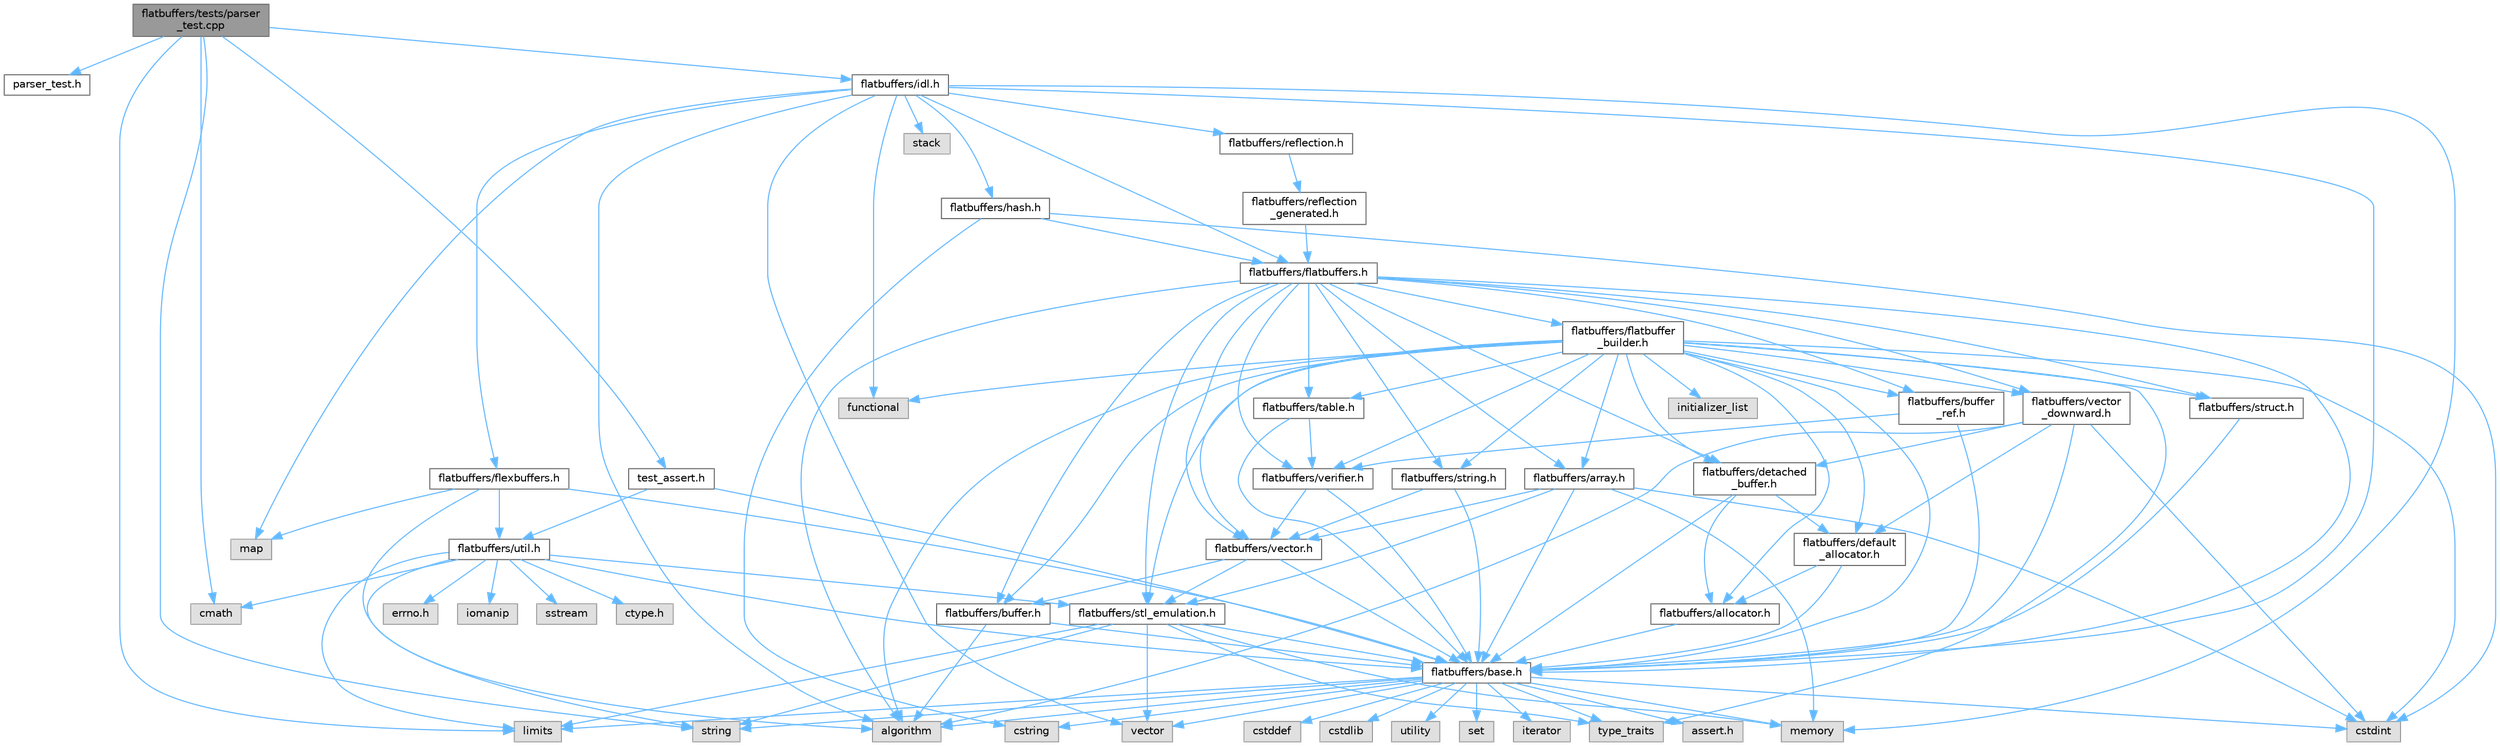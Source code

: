 digraph "flatbuffers/tests/parser_test.cpp"
{
 // LATEX_PDF_SIZE
  bgcolor="transparent";
  edge [fontname=Helvetica,fontsize=10,labelfontname=Helvetica,labelfontsize=10];
  node [fontname=Helvetica,fontsize=10,shape=box,height=0.2,width=0.4];
  Node1 [id="Node000001",label="flatbuffers/tests/parser\l_test.cpp",height=0.2,width=0.4,color="gray40", fillcolor="grey60", style="filled", fontcolor="black",tooltip=" "];
  Node1 -> Node2 [id="edge121_Node000001_Node000002",color="steelblue1",style="solid",tooltip=" "];
  Node2 [id="Node000002",label="parser_test.h",height=0.2,width=0.4,color="grey40", fillcolor="white", style="filled",URL="$parser__test_8h.html",tooltip=" "];
  Node1 -> Node3 [id="edge122_Node000001_Node000003",color="steelblue1",style="solid",tooltip=" "];
  Node3 [id="Node000003",label="cmath",height=0.2,width=0.4,color="grey60", fillcolor="#E0E0E0", style="filled",tooltip=" "];
  Node1 -> Node4 [id="edge123_Node000001_Node000004",color="steelblue1",style="solid",tooltip=" "];
  Node4 [id="Node000004",label="limits",height=0.2,width=0.4,color="grey60", fillcolor="#E0E0E0", style="filled",tooltip=" "];
  Node1 -> Node5 [id="edge124_Node000001_Node000005",color="steelblue1",style="solid",tooltip=" "];
  Node5 [id="Node000005",label="string",height=0.2,width=0.4,color="grey60", fillcolor="#E0E0E0", style="filled",tooltip=" "];
  Node1 -> Node6 [id="edge125_Node000001_Node000006",color="steelblue1",style="solid",tooltip=" "];
  Node6 [id="Node000006",label="flatbuffers/idl.h",height=0.2,width=0.4,color="grey40", fillcolor="white", style="filled",URL="$idl_8h.html",tooltip=" "];
  Node6 -> Node7 [id="edge126_Node000006_Node000007",color="steelblue1",style="solid",tooltip=" "];
  Node7 [id="Node000007",label="algorithm",height=0.2,width=0.4,color="grey60", fillcolor="#E0E0E0", style="filled",tooltip=" "];
  Node6 -> Node8 [id="edge127_Node000006_Node000008",color="steelblue1",style="solid",tooltip=" "];
  Node8 [id="Node000008",label="functional",height=0.2,width=0.4,color="grey60", fillcolor="#E0E0E0", style="filled",tooltip=" "];
  Node6 -> Node9 [id="edge128_Node000006_Node000009",color="steelblue1",style="solid",tooltip=" "];
  Node9 [id="Node000009",label="map",height=0.2,width=0.4,color="grey60", fillcolor="#E0E0E0", style="filled",tooltip=" "];
  Node6 -> Node10 [id="edge129_Node000006_Node000010",color="steelblue1",style="solid",tooltip=" "];
  Node10 [id="Node000010",label="memory",height=0.2,width=0.4,color="grey60", fillcolor="#E0E0E0", style="filled",tooltip=" "];
  Node6 -> Node11 [id="edge130_Node000006_Node000011",color="steelblue1",style="solid",tooltip=" "];
  Node11 [id="Node000011",label="stack",height=0.2,width=0.4,color="grey60", fillcolor="#E0E0E0", style="filled",tooltip=" "];
  Node6 -> Node12 [id="edge131_Node000006_Node000012",color="steelblue1",style="solid",tooltip=" "];
  Node12 [id="Node000012",label="vector",height=0.2,width=0.4,color="grey60", fillcolor="#E0E0E0", style="filled",tooltip=" "];
  Node6 -> Node13 [id="edge132_Node000006_Node000013",color="steelblue1",style="solid",tooltip=" "];
  Node13 [id="Node000013",label="flatbuffers/base.h",height=0.2,width=0.4,color="grey40", fillcolor="white", style="filled",URL="$base_8h.html",tooltip=" "];
  Node13 -> Node14 [id="edge133_Node000013_Node000014",color="steelblue1",style="solid",tooltip=" "];
  Node14 [id="Node000014",label="assert.h",height=0.2,width=0.4,color="grey60", fillcolor="#E0E0E0", style="filled",tooltip=" "];
  Node13 -> Node15 [id="edge134_Node000013_Node000015",color="steelblue1",style="solid",tooltip=" "];
  Node15 [id="Node000015",label="cstdint",height=0.2,width=0.4,color="grey60", fillcolor="#E0E0E0", style="filled",tooltip=" "];
  Node13 -> Node16 [id="edge135_Node000013_Node000016",color="steelblue1",style="solid",tooltip=" "];
  Node16 [id="Node000016",label="cstddef",height=0.2,width=0.4,color="grey60", fillcolor="#E0E0E0", style="filled",tooltip=" "];
  Node13 -> Node17 [id="edge136_Node000013_Node000017",color="steelblue1",style="solid",tooltip=" "];
  Node17 [id="Node000017",label="cstdlib",height=0.2,width=0.4,color="grey60", fillcolor="#E0E0E0", style="filled",tooltip=" "];
  Node13 -> Node18 [id="edge137_Node000013_Node000018",color="steelblue1",style="solid",tooltip=" "];
  Node18 [id="Node000018",label="cstring",height=0.2,width=0.4,color="grey60", fillcolor="#E0E0E0", style="filled",tooltip=" "];
  Node13 -> Node19 [id="edge138_Node000013_Node000019",color="steelblue1",style="solid",tooltip=" "];
  Node19 [id="Node000019",label="utility",height=0.2,width=0.4,color="grey60", fillcolor="#E0E0E0", style="filled",tooltip=" "];
  Node13 -> Node5 [id="edge139_Node000013_Node000005",color="steelblue1",style="solid",tooltip=" "];
  Node13 -> Node20 [id="edge140_Node000013_Node000020",color="steelblue1",style="solid",tooltip=" "];
  Node20 [id="Node000020",label="type_traits",height=0.2,width=0.4,color="grey60", fillcolor="#E0E0E0", style="filled",tooltip=" "];
  Node13 -> Node12 [id="edge141_Node000013_Node000012",color="steelblue1",style="solid",tooltip=" "];
  Node13 -> Node21 [id="edge142_Node000013_Node000021",color="steelblue1",style="solid",tooltip=" "];
  Node21 [id="Node000021",label="set",height=0.2,width=0.4,color="grey60", fillcolor="#E0E0E0", style="filled",tooltip=" "];
  Node13 -> Node7 [id="edge143_Node000013_Node000007",color="steelblue1",style="solid",tooltip=" "];
  Node13 -> Node4 [id="edge144_Node000013_Node000004",color="steelblue1",style="solid",tooltip=" "];
  Node13 -> Node22 [id="edge145_Node000013_Node000022",color="steelblue1",style="solid",tooltip=" "];
  Node22 [id="Node000022",label="iterator",height=0.2,width=0.4,color="grey60", fillcolor="#E0E0E0", style="filled",tooltip=" "];
  Node13 -> Node10 [id="edge146_Node000013_Node000010",color="steelblue1",style="solid",tooltip=" "];
  Node6 -> Node23 [id="edge147_Node000006_Node000023",color="steelblue1",style="solid",tooltip=" "];
  Node23 [id="Node000023",label="flatbuffers/flatbuffers.h",height=0.2,width=0.4,color="grey40", fillcolor="white", style="filled",URL="$flatbuffers_8h.html",tooltip=" "];
  Node23 -> Node7 [id="edge148_Node000023_Node000007",color="steelblue1",style="solid",tooltip=" "];
  Node23 -> Node24 [id="edge149_Node000023_Node000024",color="steelblue1",style="solid",tooltip=" "];
  Node24 [id="Node000024",label="flatbuffers/array.h",height=0.2,width=0.4,color="grey40", fillcolor="white", style="filled",URL="$array_8h.html",tooltip=" "];
  Node24 -> Node15 [id="edge150_Node000024_Node000015",color="steelblue1",style="solid",tooltip=" "];
  Node24 -> Node10 [id="edge151_Node000024_Node000010",color="steelblue1",style="solid",tooltip=" "];
  Node24 -> Node13 [id="edge152_Node000024_Node000013",color="steelblue1",style="solid",tooltip=" "];
  Node24 -> Node25 [id="edge153_Node000024_Node000025",color="steelblue1",style="solid",tooltip=" "];
  Node25 [id="Node000025",label="flatbuffers/stl_emulation.h",height=0.2,width=0.4,color="grey40", fillcolor="white", style="filled",URL="$stl__emulation_8h.html",tooltip=" "];
  Node25 -> Node13 [id="edge154_Node000025_Node000013",color="steelblue1",style="solid",tooltip=" "];
  Node25 -> Node5 [id="edge155_Node000025_Node000005",color="steelblue1",style="solid",tooltip=" "];
  Node25 -> Node20 [id="edge156_Node000025_Node000020",color="steelblue1",style="solid",tooltip=" "];
  Node25 -> Node12 [id="edge157_Node000025_Node000012",color="steelblue1",style="solid",tooltip=" "];
  Node25 -> Node10 [id="edge158_Node000025_Node000010",color="steelblue1",style="solid",tooltip=" "];
  Node25 -> Node4 [id="edge159_Node000025_Node000004",color="steelblue1",style="solid",tooltip=" "];
  Node24 -> Node26 [id="edge160_Node000024_Node000026",color="steelblue1",style="solid",tooltip=" "];
  Node26 [id="Node000026",label="flatbuffers/vector.h",height=0.2,width=0.4,color="grey40", fillcolor="white", style="filled",URL="$vector_8h.html",tooltip=" "];
  Node26 -> Node13 [id="edge161_Node000026_Node000013",color="steelblue1",style="solid",tooltip=" "];
  Node26 -> Node27 [id="edge162_Node000026_Node000027",color="steelblue1",style="solid",tooltip=" "];
  Node27 [id="Node000027",label="flatbuffers/buffer.h",height=0.2,width=0.4,color="grey40", fillcolor="white", style="filled",URL="$buffer_8h.html",tooltip=" "];
  Node27 -> Node7 [id="edge163_Node000027_Node000007",color="steelblue1",style="solid",tooltip=" "];
  Node27 -> Node13 [id="edge164_Node000027_Node000013",color="steelblue1",style="solid",tooltip=" "];
  Node26 -> Node25 [id="edge165_Node000026_Node000025",color="steelblue1",style="solid",tooltip=" "];
  Node23 -> Node13 [id="edge166_Node000023_Node000013",color="steelblue1",style="solid",tooltip=" "];
  Node23 -> Node27 [id="edge167_Node000023_Node000027",color="steelblue1",style="solid",tooltip=" "];
  Node23 -> Node28 [id="edge168_Node000023_Node000028",color="steelblue1",style="solid",tooltip=" "];
  Node28 [id="Node000028",label="flatbuffers/buffer\l_ref.h",height=0.2,width=0.4,color="grey40", fillcolor="white", style="filled",URL="$buffer__ref_8h.html",tooltip=" "];
  Node28 -> Node13 [id="edge169_Node000028_Node000013",color="steelblue1",style="solid",tooltip=" "];
  Node28 -> Node29 [id="edge170_Node000028_Node000029",color="steelblue1",style="solid",tooltip=" "];
  Node29 [id="Node000029",label="flatbuffers/verifier.h",height=0.2,width=0.4,color="grey40", fillcolor="white", style="filled",URL="$verifier_8h.html",tooltip=" "];
  Node29 -> Node13 [id="edge171_Node000029_Node000013",color="steelblue1",style="solid",tooltip=" "];
  Node29 -> Node26 [id="edge172_Node000029_Node000026",color="steelblue1",style="solid",tooltip=" "];
  Node23 -> Node30 [id="edge173_Node000023_Node000030",color="steelblue1",style="solid",tooltip=" "];
  Node30 [id="Node000030",label="flatbuffers/detached\l_buffer.h",height=0.2,width=0.4,color="grey40", fillcolor="white", style="filled",URL="$detached__buffer_8h.html",tooltip=" "];
  Node30 -> Node31 [id="edge174_Node000030_Node000031",color="steelblue1",style="solid",tooltip=" "];
  Node31 [id="Node000031",label="flatbuffers/allocator.h",height=0.2,width=0.4,color="grey40", fillcolor="white", style="filled",URL="$allocator_8h.html",tooltip=" "];
  Node31 -> Node13 [id="edge175_Node000031_Node000013",color="steelblue1",style="solid",tooltip=" "];
  Node30 -> Node13 [id="edge176_Node000030_Node000013",color="steelblue1",style="solid",tooltip=" "];
  Node30 -> Node32 [id="edge177_Node000030_Node000032",color="steelblue1",style="solid",tooltip=" "];
  Node32 [id="Node000032",label="flatbuffers/default\l_allocator.h",height=0.2,width=0.4,color="grey40", fillcolor="white", style="filled",URL="$default__allocator_8h.html",tooltip=" "];
  Node32 -> Node31 [id="edge178_Node000032_Node000031",color="steelblue1",style="solid",tooltip=" "];
  Node32 -> Node13 [id="edge179_Node000032_Node000013",color="steelblue1",style="solid",tooltip=" "];
  Node23 -> Node33 [id="edge180_Node000023_Node000033",color="steelblue1",style="solid",tooltip=" "];
  Node33 [id="Node000033",label="flatbuffers/flatbuffer\l_builder.h",height=0.2,width=0.4,color="grey40", fillcolor="white", style="filled",URL="$flatbuffer__builder_8h.html",tooltip=" "];
  Node33 -> Node7 [id="edge181_Node000033_Node000007",color="steelblue1",style="solid",tooltip=" "];
  Node33 -> Node15 [id="edge182_Node000033_Node000015",color="steelblue1",style="solid",tooltip=" "];
  Node33 -> Node8 [id="edge183_Node000033_Node000008",color="steelblue1",style="solid",tooltip=" "];
  Node33 -> Node34 [id="edge184_Node000033_Node000034",color="steelblue1",style="solid",tooltip=" "];
  Node34 [id="Node000034",label="initializer_list",height=0.2,width=0.4,color="grey60", fillcolor="#E0E0E0", style="filled",tooltip=" "];
  Node33 -> Node20 [id="edge185_Node000033_Node000020",color="steelblue1",style="solid",tooltip=" "];
  Node33 -> Node31 [id="edge186_Node000033_Node000031",color="steelblue1",style="solid",tooltip=" "];
  Node33 -> Node24 [id="edge187_Node000033_Node000024",color="steelblue1",style="solid",tooltip=" "];
  Node33 -> Node13 [id="edge188_Node000033_Node000013",color="steelblue1",style="solid",tooltip=" "];
  Node33 -> Node27 [id="edge189_Node000033_Node000027",color="steelblue1",style="solid",tooltip=" "];
  Node33 -> Node28 [id="edge190_Node000033_Node000028",color="steelblue1",style="solid",tooltip=" "];
  Node33 -> Node32 [id="edge191_Node000033_Node000032",color="steelblue1",style="solid",tooltip=" "];
  Node33 -> Node30 [id="edge192_Node000033_Node000030",color="steelblue1",style="solid",tooltip=" "];
  Node33 -> Node25 [id="edge193_Node000033_Node000025",color="steelblue1",style="solid",tooltip=" "];
  Node33 -> Node35 [id="edge194_Node000033_Node000035",color="steelblue1",style="solid",tooltip=" "];
  Node35 [id="Node000035",label="flatbuffers/string.h",height=0.2,width=0.4,color="grey40", fillcolor="white", style="filled",URL="$string_8h.html",tooltip=" "];
  Node35 -> Node13 [id="edge195_Node000035_Node000013",color="steelblue1",style="solid",tooltip=" "];
  Node35 -> Node26 [id="edge196_Node000035_Node000026",color="steelblue1",style="solid",tooltip=" "];
  Node33 -> Node36 [id="edge197_Node000033_Node000036",color="steelblue1",style="solid",tooltip=" "];
  Node36 [id="Node000036",label="flatbuffers/struct.h",height=0.2,width=0.4,color="grey40", fillcolor="white", style="filled",URL="$struct_8h.html",tooltip=" "];
  Node36 -> Node13 [id="edge198_Node000036_Node000013",color="steelblue1",style="solid",tooltip=" "];
  Node33 -> Node37 [id="edge199_Node000033_Node000037",color="steelblue1",style="solid",tooltip=" "];
  Node37 [id="Node000037",label="flatbuffers/table.h",height=0.2,width=0.4,color="grey40", fillcolor="white", style="filled",URL="$table_8h.html",tooltip=" "];
  Node37 -> Node13 [id="edge200_Node000037_Node000013",color="steelblue1",style="solid",tooltip=" "];
  Node37 -> Node29 [id="edge201_Node000037_Node000029",color="steelblue1",style="solid",tooltip=" "];
  Node33 -> Node26 [id="edge202_Node000033_Node000026",color="steelblue1",style="solid",tooltip=" "];
  Node33 -> Node38 [id="edge203_Node000033_Node000038",color="steelblue1",style="solid",tooltip=" "];
  Node38 [id="Node000038",label="flatbuffers/vector\l_downward.h",height=0.2,width=0.4,color="grey40", fillcolor="white", style="filled",URL="$vector__downward_8h.html",tooltip=" "];
  Node38 -> Node7 [id="edge204_Node000038_Node000007",color="steelblue1",style="solid",tooltip=" "];
  Node38 -> Node15 [id="edge205_Node000038_Node000015",color="steelblue1",style="solid",tooltip=" "];
  Node38 -> Node13 [id="edge206_Node000038_Node000013",color="steelblue1",style="solid",tooltip=" "];
  Node38 -> Node32 [id="edge207_Node000038_Node000032",color="steelblue1",style="solid",tooltip=" "];
  Node38 -> Node30 [id="edge208_Node000038_Node000030",color="steelblue1",style="solid",tooltip=" "];
  Node33 -> Node29 [id="edge209_Node000033_Node000029",color="steelblue1",style="solid",tooltip=" "];
  Node23 -> Node25 [id="edge210_Node000023_Node000025",color="steelblue1",style="solid",tooltip=" "];
  Node23 -> Node35 [id="edge211_Node000023_Node000035",color="steelblue1",style="solid",tooltip=" "];
  Node23 -> Node36 [id="edge212_Node000023_Node000036",color="steelblue1",style="solid",tooltip=" "];
  Node23 -> Node37 [id="edge213_Node000023_Node000037",color="steelblue1",style="solid",tooltip=" "];
  Node23 -> Node26 [id="edge214_Node000023_Node000026",color="steelblue1",style="solid",tooltip=" "];
  Node23 -> Node38 [id="edge215_Node000023_Node000038",color="steelblue1",style="solid",tooltip=" "];
  Node23 -> Node29 [id="edge216_Node000023_Node000029",color="steelblue1",style="solid",tooltip=" "];
  Node6 -> Node39 [id="edge217_Node000006_Node000039",color="steelblue1",style="solid",tooltip=" "];
  Node39 [id="Node000039",label="flatbuffers/flexbuffers.h",height=0.2,width=0.4,color="grey40", fillcolor="white", style="filled",URL="$flexbuffers_8h.html",tooltip=" "];
  Node39 -> Node7 [id="edge218_Node000039_Node000007",color="steelblue1",style="solid",tooltip=" "];
  Node39 -> Node9 [id="edge219_Node000039_Node000009",color="steelblue1",style="solid",tooltip=" "];
  Node39 -> Node13 [id="edge220_Node000039_Node000013",color="steelblue1",style="solid",tooltip=" "];
  Node39 -> Node40 [id="edge221_Node000039_Node000040",color="steelblue1",style="solid",tooltip=" "];
  Node40 [id="Node000040",label="flatbuffers/util.h",height=0.2,width=0.4,color="grey40", fillcolor="white", style="filled",URL="$util_8h.html",tooltip=" "];
  Node40 -> Node41 [id="edge222_Node000040_Node000041",color="steelblue1",style="solid",tooltip=" "];
  Node41 [id="Node000041",label="ctype.h",height=0.2,width=0.4,color="grey60", fillcolor="#E0E0E0", style="filled",tooltip=" "];
  Node40 -> Node42 [id="edge223_Node000040_Node000042",color="steelblue1",style="solid",tooltip=" "];
  Node42 [id="Node000042",label="errno.h",height=0.2,width=0.4,color="grey60", fillcolor="#E0E0E0", style="filled",tooltip=" "];
  Node40 -> Node13 [id="edge224_Node000040_Node000013",color="steelblue1",style="solid",tooltip=" "];
  Node40 -> Node25 [id="edge225_Node000040_Node000025",color="steelblue1",style="solid",tooltip=" "];
  Node40 -> Node43 [id="edge226_Node000040_Node000043",color="steelblue1",style="solid",tooltip=" "];
  Node43 [id="Node000043",label="iomanip",height=0.2,width=0.4,color="grey60", fillcolor="#E0E0E0", style="filled",tooltip=" "];
  Node40 -> Node44 [id="edge227_Node000040_Node000044",color="steelblue1",style="solid",tooltip=" "];
  Node44 [id="Node000044",label="sstream",height=0.2,width=0.4,color="grey60", fillcolor="#E0E0E0", style="filled",tooltip=" "];
  Node40 -> Node3 [id="edge228_Node000040_Node000003",color="steelblue1",style="solid",tooltip=" "];
  Node40 -> Node4 [id="edge229_Node000040_Node000004",color="steelblue1",style="solid",tooltip=" "];
  Node40 -> Node5 [id="edge230_Node000040_Node000005",color="steelblue1",style="solid",tooltip=" "];
  Node6 -> Node45 [id="edge231_Node000006_Node000045",color="steelblue1",style="solid",tooltip=" "];
  Node45 [id="Node000045",label="flatbuffers/hash.h",height=0.2,width=0.4,color="grey40", fillcolor="white", style="filled",URL="$hash_8h.html",tooltip=" "];
  Node45 -> Node15 [id="edge232_Node000045_Node000015",color="steelblue1",style="solid",tooltip=" "];
  Node45 -> Node18 [id="edge233_Node000045_Node000018",color="steelblue1",style="solid",tooltip=" "];
  Node45 -> Node23 [id="edge234_Node000045_Node000023",color="steelblue1",style="solid",tooltip=" "];
  Node6 -> Node46 [id="edge235_Node000006_Node000046",color="steelblue1",style="solid",tooltip=" "];
  Node46 [id="Node000046",label="flatbuffers/reflection.h",height=0.2,width=0.4,color="grey40", fillcolor="white", style="filled",URL="$reflection_8h.html",tooltip=" "];
  Node46 -> Node47 [id="edge236_Node000046_Node000047",color="steelblue1",style="solid",tooltip=" "];
  Node47 [id="Node000047",label="flatbuffers/reflection\l_generated.h",height=0.2,width=0.4,color="grey40", fillcolor="white", style="filled",URL="$reflection__generated_8h.html",tooltip=" "];
  Node47 -> Node23 [id="edge237_Node000047_Node000023",color="steelblue1",style="solid",tooltip=" "];
  Node1 -> Node48 [id="edge238_Node000001_Node000048",color="steelblue1",style="solid",tooltip=" "];
  Node48 [id="Node000048",label="test_assert.h",height=0.2,width=0.4,color="grey40", fillcolor="white", style="filled",URL="$test__assert_8h.html",tooltip=" "];
  Node48 -> Node13 [id="edge239_Node000048_Node000013",color="steelblue1",style="solid",tooltip=" "];
  Node48 -> Node40 [id="edge240_Node000048_Node000040",color="steelblue1",style="solid",tooltip=" "];
}
